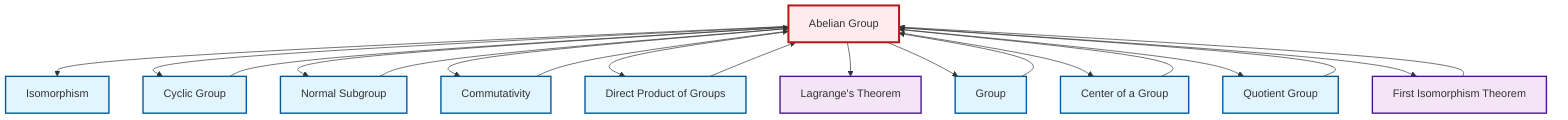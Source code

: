 graph TD
    classDef definition fill:#e1f5fe,stroke:#01579b,stroke-width:2px
    classDef theorem fill:#f3e5f5,stroke:#4a148c,stroke-width:2px
    classDef axiom fill:#fff3e0,stroke:#e65100,stroke-width:2px
    classDef example fill:#e8f5e9,stroke:#1b5e20,stroke-width:2px
    classDef current fill:#ffebee,stroke:#b71c1c,stroke-width:3px
    def-abelian-group["Abelian Group"]:::definition
    def-cyclic-group["Cyclic Group"]:::definition
    def-group["Group"]:::definition
    def-direct-product["Direct Product of Groups"]:::definition
    def-normal-subgroup["Normal Subgroup"]:::definition
    thm-lagrange["Lagrange's Theorem"]:::theorem
    def-commutativity["Commutativity"]:::definition
    def-isomorphism["Isomorphism"]:::definition
    def-center-of-group["Center of a Group"]:::definition
    def-quotient-group["Quotient Group"]:::definition
    thm-first-isomorphism["First Isomorphism Theorem"]:::theorem
    def-abelian-group --> def-isomorphism
    def-direct-product --> def-abelian-group
    def-abelian-group --> def-cyclic-group
    def-abelian-group --> def-normal-subgroup
    def-abelian-group --> def-commutativity
    def-abelian-group --> def-direct-product
    def-group --> def-abelian-group
    def-center-of-group --> def-abelian-group
    def-quotient-group --> def-abelian-group
    def-cyclic-group --> def-abelian-group
    def-normal-subgroup --> def-abelian-group
    def-abelian-group --> thm-lagrange
    def-abelian-group --> def-group
    def-abelian-group --> def-center-of-group
    def-commutativity --> def-abelian-group
    def-abelian-group --> def-quotient-group
    thm-first-isomorphism --> def-abelian-group
    def-abelian-group --> thm-first-isomorphism
    class def-abelian-group current